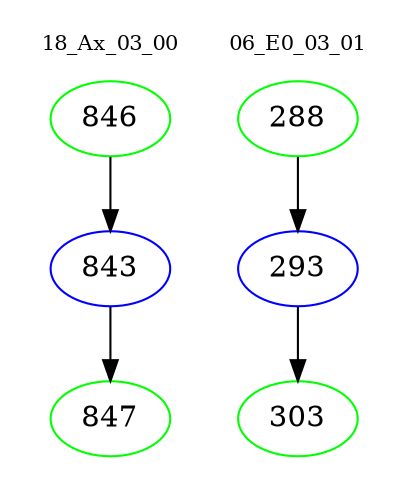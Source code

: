 digraph{
subgraph cluster_0 {
color = white
label = "18_Ax_03_00";
fontsize=10;
T0_846 [label="846", color="green"]
T0_846 -> T0_843 [color="black"]
T0_843 [label="843", color="blue"]
T0_843 -> T0_847 [color="black"]
T0_847 [label="847", color="green"]
}
subgraph cluster_1 {
color = white
label = "06_E0_03_01";
fontsize=10;
T1_288 [label="288", color="green"]
T1_288 -> T1_293 [color="black"]
T1_293 [label="293", color="blue"]
T1_293 -> T1_303 [color="black"]
T1_303 [label="303", color="green"]
}
}
